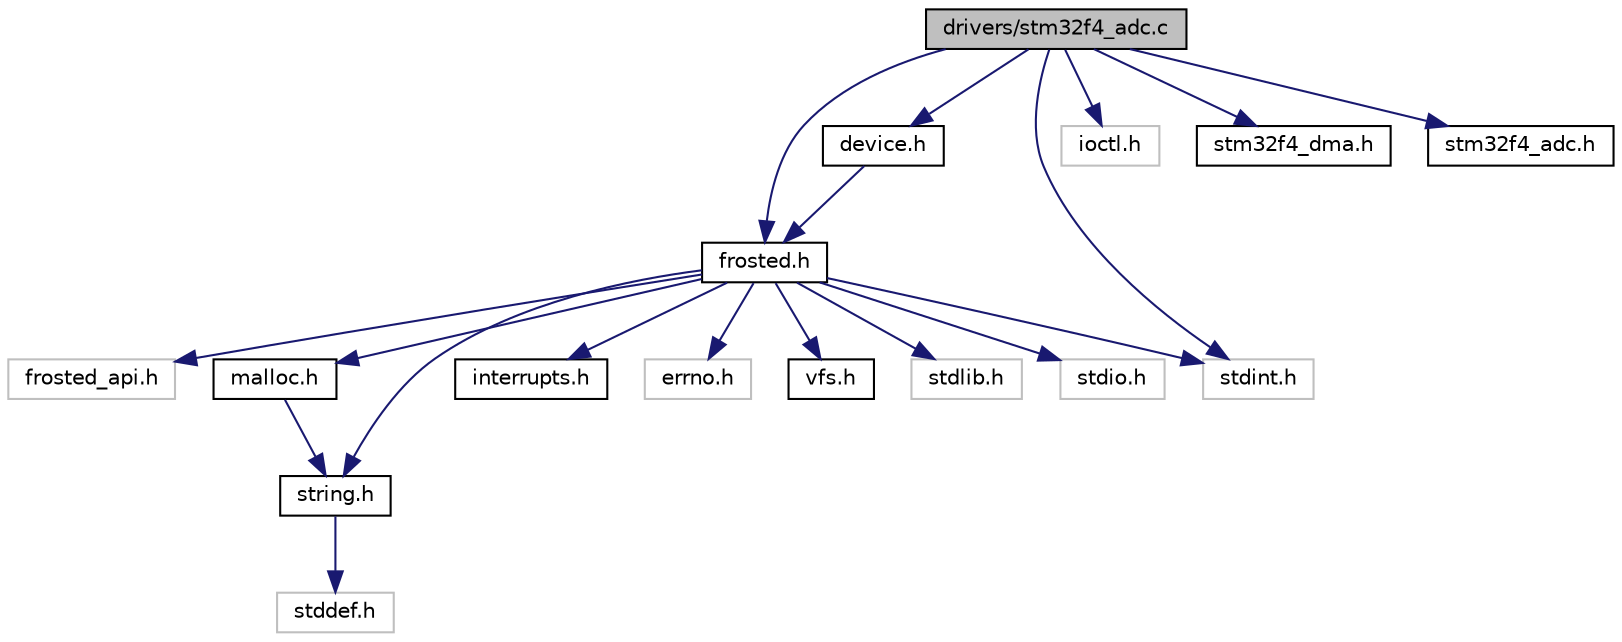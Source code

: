 digraph "drivers/stm32f4_adc.c"
{
  edge [fontname="Helvetica",fontsize="10",labelfontname="Helvetica",labelfontsize="10"];
  node [fontname="Helvetica",fontsize="10",shape=record];
  Node1 [label="drivers/stm32f4_adc.c",height=0.2,width=0.4,color="black", fillcolor="grey75", style="filled", fontcolor="black"];
  Node1 -> Node2 [color="midnightblue",fontsize="10",style="solid",fontname="Helvetica"];
  Node2 [label="frosted.h",height=0.2,width=0.4,color="black", fillcolor="white", style="filled",URL="$frosted_8h.html"];
  Node2 -> Node3 [color="midnightblue",fontsize="10",style="solid",fontname="Helvetica"];
  Node3 [label="frosted_api.h",height=0.2,width=0.4,color="grey75", fillcolor="white", style="filled"];
  Node2 -> Node4 [color="midnightblue",fontsize="10",style="solid",fontname="Helvetica"];
  Node4 [label="malloc.h",height=0.2,width=0.4,color="black", fillcolor="white", style="filled",URL="$malloc_8h.html"];
  Node4 -> Node5 [color="midnightblue",fontsize="10",style="solid",fontname="Helvetica"];
  Node5 [label="string.h",height=0.2,width=0.4,color="black", fillcolor="white", style="filled",URL="$string_8h.html"];
  Node5 -> Node6 [color="midnightblue",fontsize="10",style="solid",fontname="Helvetica"];
  Node6 [label="stddef.h",height=0.2,width=0.4,color="grey75", fillcolor="white", style="filled"];
  Node2 -> Node7 [color="midnightblue",fontsize="10",style="solid",fontname="Helvetica"];
  Node7 [label="interrupts.h",height=0.2,width=0.4,color="black", fillcolor="white", style="filled",URL="$interrupts_8h.html"];
  Node2 -> Node5 [color="midnightblue",fontsize="10",style="solid",fontname="Helvetica"];
  Node2 -> Node8 [color="midnightblue",fontsize="10",style="solid",fontname="Helvetica"];
  Node8 [label="errno.h",height=0.2,width=0.4,color="grey75", fillcolor="white", style="filled"];
  Node2 -> Node9 [color="midnightblue",fontsize="10",style="solid",fontname="Helvetica"];
  Node9 [label="vfs.h",height=0.2,width=0.4,color="black", fillcolor="white", style="filled",URL="$vfs_8h.html"];
  Node2 -> Node10 [color="midnightblue",fontsize="10",style="solid",fontname="Helvetica"];
  Node10 [label="stdlib.h",height=0.2,width=0.4,color="grey75", fillcolor="white", style="filled"];
  Node2 -> Node11 [color="midnightblue",fontsize="10",style="solid",fontname="Helvetica"];
  Node11 [label="stdint.h",height=0.2,width=0.4,color="grey75", fillcolor="white", style="filled"];
  Node2 -> Node12 [color="midnightblue",fontsize="10",style="solid",fontname="Helvetica"];
  Node12 [label="stdio.h",height=0.2,width=0.4,color="grey75", fillcolor="white", style="filled"];
  Node1 -> Node13 [color="midnightblue",fontsize="10",style="solid",fontname="Helvetica"];
  Node13 [label="device.h",height=0.2,width=0.4,color="black", fillcolor="white", style="filled",URL="$device_8h.html"];
  Node13 -> Node2 [color="midnightblue",fontsize="10",style="solid",fontname="Helvetica"];
  Node1 -> Node11 [color="midnightblue",fontsize="10",style="solid",fontname="Helvetica"];
  Node1 -> Node14 [color="midnightblue",fontsize="10",style="solid",fontname="Helvetica"];
  Node14 [label="ioctl.h",height=0.2,width=0.4,color="grey75", fillcolor="white", style="filled"];
  Node1 -> Node15 [color="midnightblue",fontsize="10",style="solid",fontname="Helvetica"];
  Node15 [label="stm32f4_dma.h",height=0.2,width=0.4,color="black", fillcolor="white", style="filled",URL="$stm32f4__dma_8h.html"];
  Node1 -> Node16 [color="midnightblue",fontsize="10",style="solid",fontname="Helvetica"];
  Node16 [label="stm32f4_adc.h",height=0.2,width=0.4,color="black", fillcolor="white", style="filled",URL="$stm32f4__adc_8h.html"];
}
